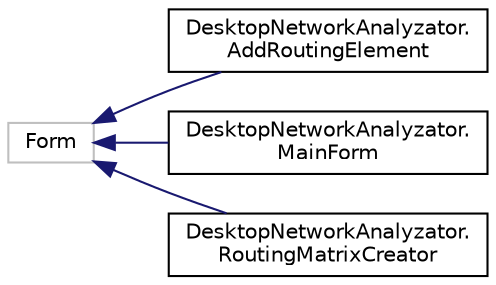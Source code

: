 digraph "Graphical Class Hierarchy"
{
  edge [fontname="Helvetica",fontsize="10",labelfontname="Helvetica",labelfontsize="10"];
  node [fontname="Helvetica",fontsize="10",shape=record];
  rankdir="LR";
  Node1 [label="Form",height=0.2,width=0.4,color="grey75", fillcolor="white", style="filled"];
  Node1 -> Node2 [dir="back",color="midnightblue",fontsize="10",style="solid",fontname="Helvetica"];
  Node2 [label="DesktopNetworkAnalyzator.\lAddRoutingElement",height=0.2,width=0.4,color="black", fillcolor="white", style="filled",URL="$class_desktop_network_analyzator_1_1_add_routing_element.html"];
  Node1 -> Node3 [dir="back",color="midnightblue",fontsize="10",style="solid",fontname="Helvetica"];
  Node3 [label="DesktopNetworkAnalyzator.\lMainForm",height=0.2,width=0.4,color="black", fillcolor="white", style="filled",URL="$class_desktop_network_analyzator_1_1_main_form.html"];
  Node1 -> Node4 [dir="back",color="midnightblue",fontsize="10",style="solid",fontname="Helvetica"];
  Node4 [label="DesktopNetworkAnalyzator.\lRoutingMatrixCreator",height=0.2,width=0.4,color="black", fillcolor="white", style="filled",URL="$class_desktop_network_analyzator_1_1_routing_matrix_creator.html"];
}
